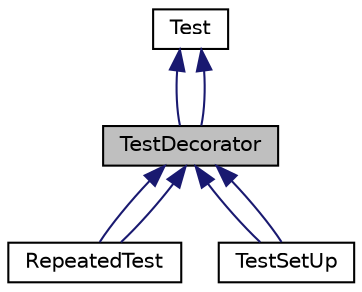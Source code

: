 digraph "TestDecorator"
{
  edge [fontname="Helvetica",fontsize="10",labelfontname="Helvetica",labelfontsize="10"];
  node [fontname="Helvetica",fontsize="10",shape=record];
  Node1 [label="TestDecorator",height=0.2,width=0.4,color="black", fillcolor="grey75", style="filled", fontcolor="black"];
  Node2 -> Node1 [dir="back",color="midnightblue",fontsize="10",style="solid"];
  Node2 [label="Test",height=0.2,width=0.4,color="black", fillcolor="white", style="filled",URL="$class_test.html",tooltip="Base class for all test objects.All test objects should be a subclass of Test. Some test objects..."];
  Node2 -> Node1 [dir="back",color="midnightblue",fontsize="10",style="solid"];
  Node1 -> Node3 [dir="back",color="midnightblue",fontsize="10",style="solid"];
  Node3 [label="RepeatedTest",height=0.2,width=0.4,color="black", fillcolor="white", style="filled",URL="$class_repeated_test.html",tooltip="Decorator that runs a test repeatedly. "];
  Node1 -> Node3 [dir="back",color="midnightblue",fontsize="10",style="solid"];
  Node1 -> Node4 [dir="back",color="midnightblue",fontsize="10",style="solid"];
  Node4 [label="TestSetUp",height=0.2,width=0.4,color="black", fillcolor="white", style="filled",URL="$class_test_set_up.html",tooltip="Decorates a test by providing a specific setUp() and tearDown(). "];
  Node1 -> Node4 [dir="back",color="midnightblue",fontsize="10",style="solid"];
}

